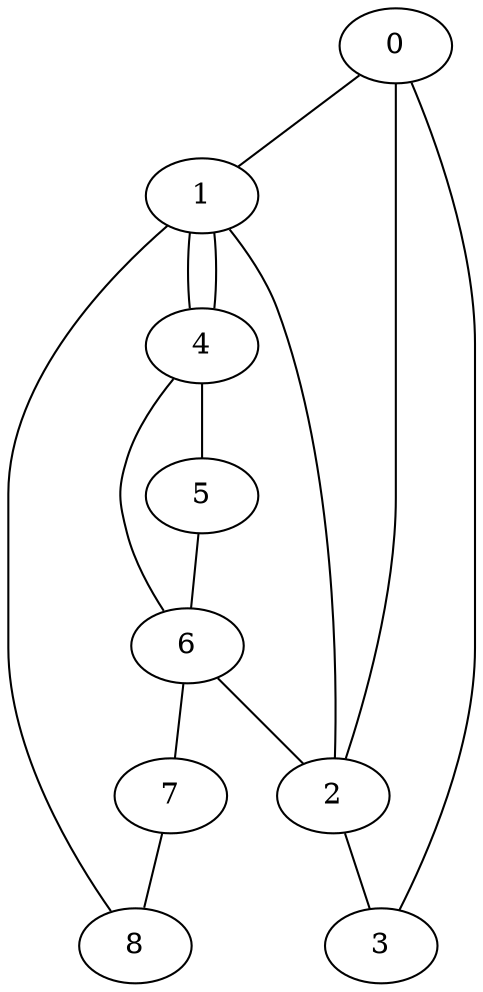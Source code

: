 graph {
    0 [ label = "0" ]
    1 [ label = "1" ]
    2 [ label = "2" ]
    3 [ label = "3" ]
    4 [ label = "4" ]
    5 [ label = "5" ]
    6 [ label = "6" ]
    7 [ label = "7" ]
    8 [ label = "8" ]
    0 -- 1 [ ]
    1 -- 2 [ ]
    2 -- 3 [ ]
    1 -- 4 [ ]
    4 -- 5 [ ]
    5 -- 6 [ ]
    6 -- 7 [ ]
    7 -- 8 [ ]
    2 -- 0 [ ]
    3 -- 0 [ ]
    4 -- 1 [ ]
    6 -- 2 [ ]
    6 -- 4 [ ]
    8 -- 1 [ ]
}
